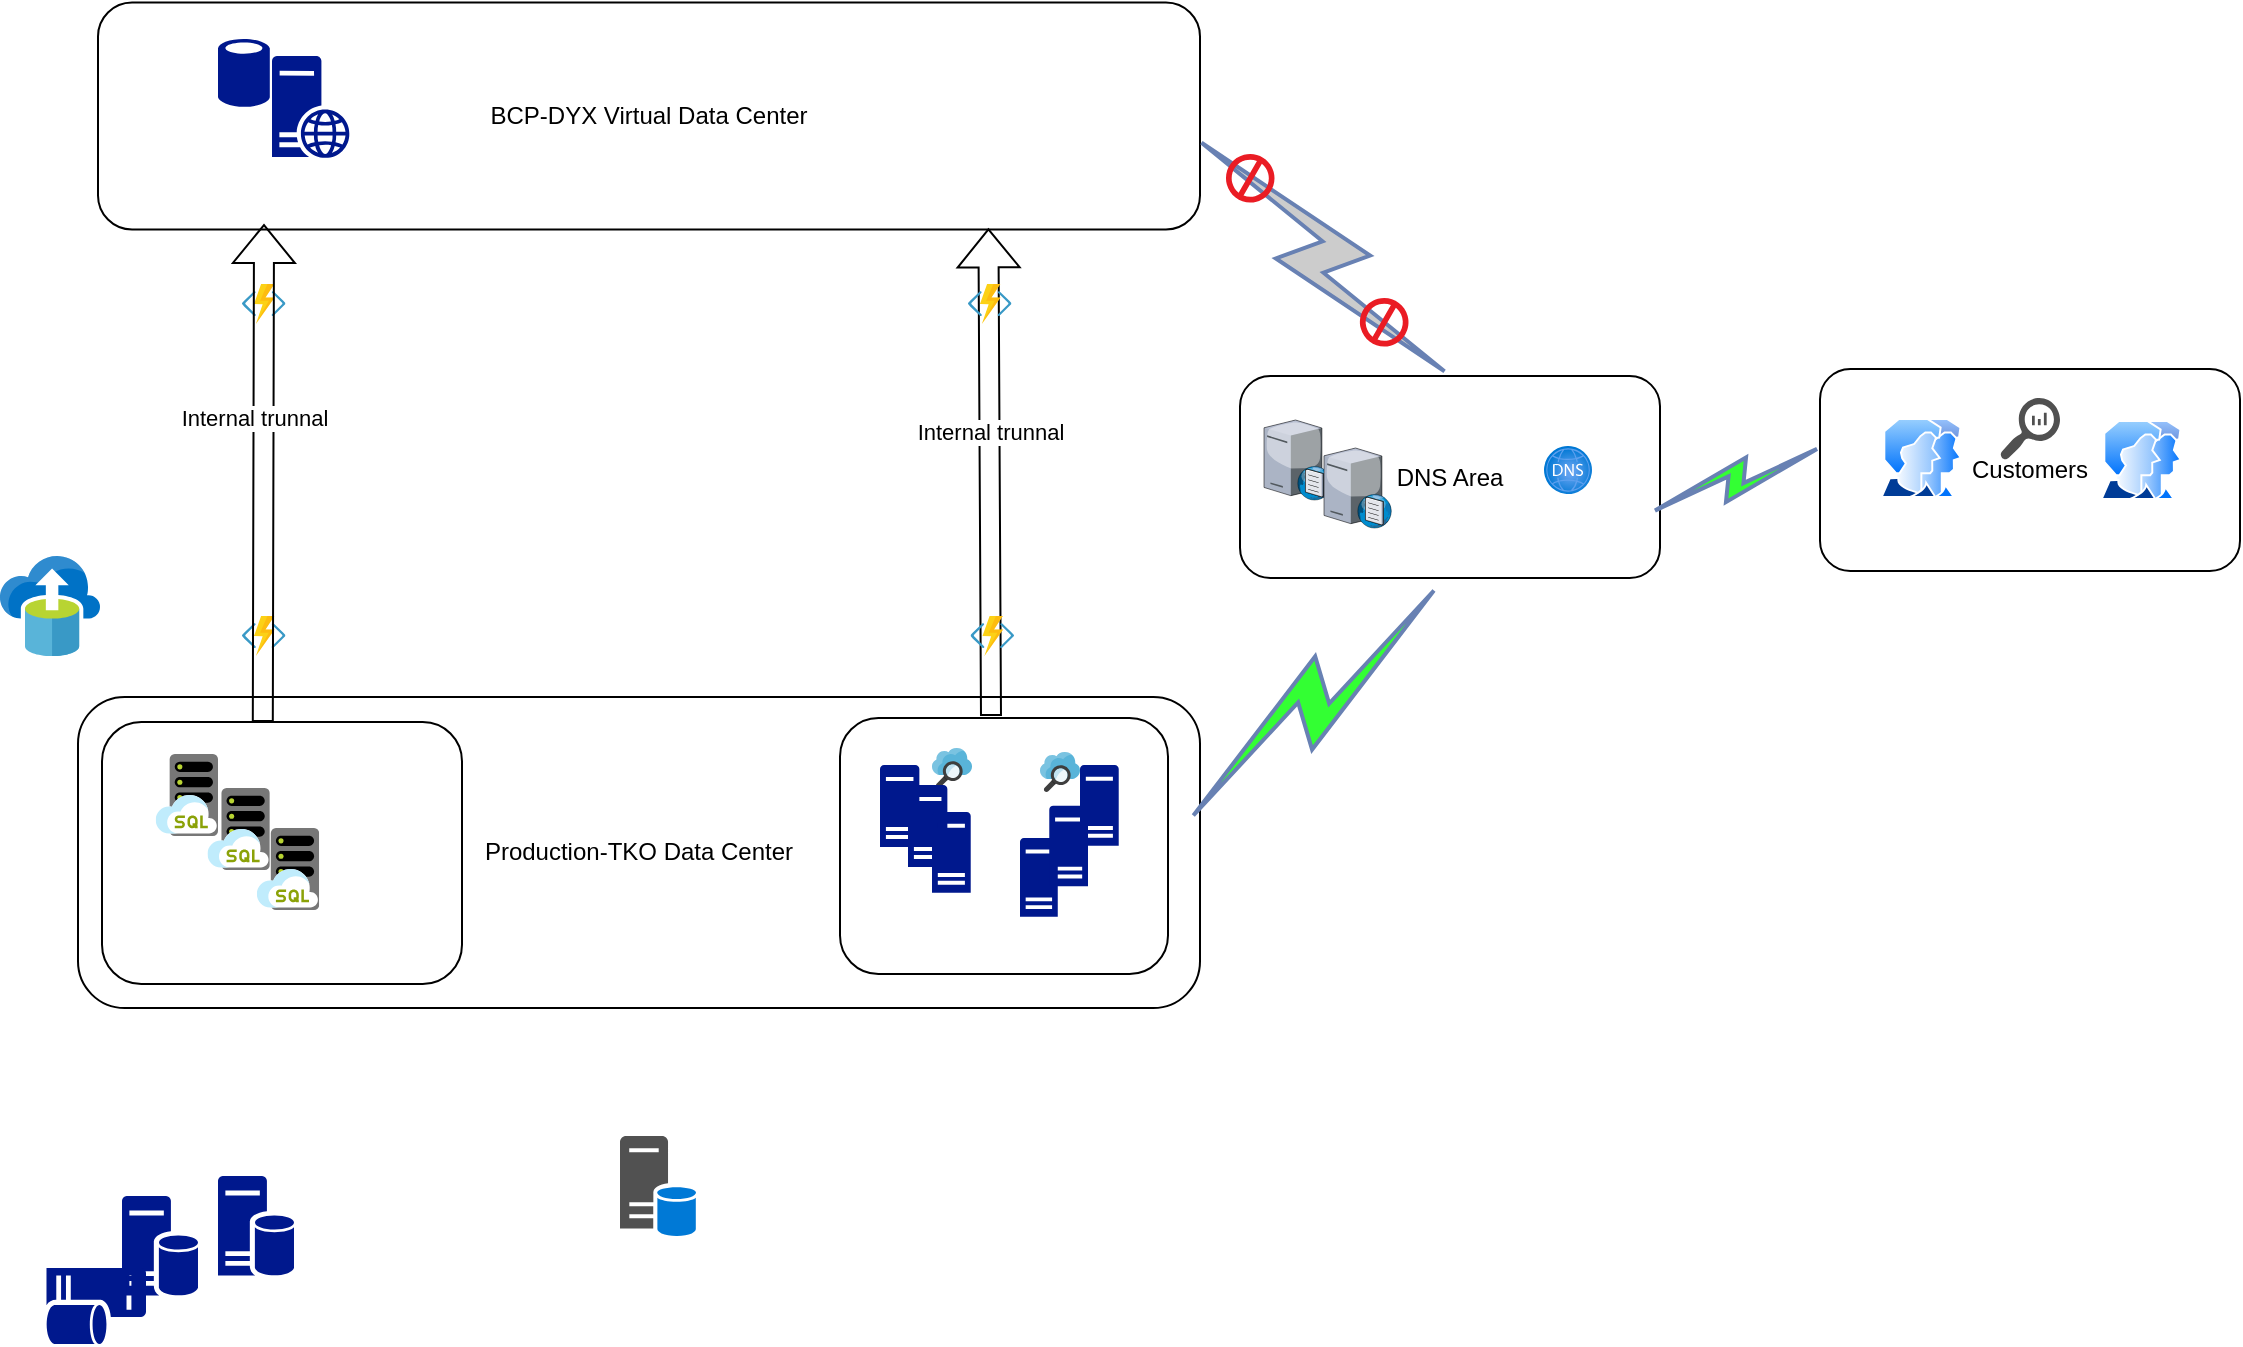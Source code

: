 <mxfile version="20.5.3" type="github">
  <diagram id="buMmeLtLIJXkD8YVZocl" name="第 1 页">
    <mxGraphModel dx="1269" dy="650" grid="1" gridSize="10" guides="1" tooltips="1" connect="1" arrows="1" fold="1" page="1" pageScale="1" pageWidth="827" pageHeight="1169" math="0" shadow="0">
      <root>
        <mxCell id="0" />
        <mxCell id="1" parent="0" />
        <mxCell id="KZbCiKlJ8lRUBFkAWs-l-36" value="Customers" style="rounded=1;whiteSpace=wrap;html=1;" vertex="1" parent="1">
          <mxGeometry x="930" y="415.5" width="210" height="101" as="geometry" />
        </mxCell>
        <mxCell id="KRtDhDDg2JMQuLb8srXX-32" value="BCP-DYX Virtual Data Center" style="rounded=1;whiteSpace=wrap;html=1;" parent="1" vertex="1">
          <mxGeometry x="69" y="232.25" width="551" height="113.5" as="geometry" />
        </mxCell>
        <mxCell id="KRtDhDDg2JMQuLb8srXX-2" value="Production-TKO Data Center" style="rounded=1;whiteSpace=wrap;html=1;" parent="1" vertex="1">
          <mxGeometry x="59" y="579.5" width="561" height="155.5" as="geometry" />
        </mxCell>
        <mxCell id="KRtDhDDg2JMQuLb8srXX-25" value="" style="rounded=1;whiteSpace=wrap;html=1;" parent="1" vertex="1">
          <mxGeometry x="440" y="590" width="164" height="128" as="geometry" />
        </mxCell>
        <mxCell id="KRtDhDDg2JMQuLb8srXX-1" value="" style="rounded=1;whiteSpace=wrap;html=1;" parent="1" vertex="1">
          <mxGeometry x="71" y="592" width="180" height="131" as="geometry" />
        </mxCell>
        <mxCell id="KRtDhDDg2JMQuLb8srXX-4" value="" style="sketch=0;aspect=fixed;pointerEvents=1;shadow=0;dashed=0;html=1;strokeColor=none;labelPosition=center;verticalLabelPosition=bottom;verticalAlign=top;align=center;fillColor=#00188D;shape=mxgraph.mscae.enterprise.web_server" parent="1" vertex="1">
          <mxGeometry x="156" y="259" width="38.76" height="51" as="geometry" />
        </mxCell>
        <mxCell id="KRtDhDDg2JMQuLb8srXX-6" value="" style="sketch=0;aspect=fixed;pointerEvents=1;shadow=0;dashed=0;html=1;strokeColor=none;labelPosition=center;verticalLabelPosition=bottom;verticalAlign=top;align=center;fillColor=#00188D;shape=mxgraph.mscae.enterprise.database_server" parent="1" vertex="1">
          <mxGeometry x="81" y="829" width="38" height="50" as="geometry" />
        </mxCell>
        <mxCell id="KRtDhDDg2JMQuLb8srXX-7" value="" style="sketch=0;aspect=fixed;pointerEvents=1;shadow=0;dashed=0;html=1;strokeColor=none;labelPosition=center;verticalLabelPosition=bottom;verticalAlign=top;align=center;fillColor=#00188D;shape=mxgraph.mscae.enterprise.database_generic" parent="1" vertex="1">
          <mxGeometry x="129" y="250" width="25.9" height="35" as="geometry" />
        </mxCell>
        <mxCell id="KRtDhDDg2JMQuLb8srXX-8" value="" style="sketch=0;aspect=fixed;pointerEvents=1;shadow=0;dashed=0;html=1;strokeColor=none;labelPosition=center;verticalLabelPosition=bottom;verticalAlign=top;align=center;fillColor=#00188D;shape=mxgraph.mscae.enterprise.database_server;direction=south;" parent="1" vertex="1">
          <mxGeometry x="43" y="865" width="50" height="38" as="geometry" />
        </mxCell>
        <mxCell id="KRtDhDDg2JMQuLb8srXX-9" value="" style="sketch=0;aspect=fixed;html=1;points=[];align=center;image;fontSize=12;image=img/lib/mscae/Search.svg;" parent="1" vertex="1">
          <mxGeometry x="486" y="605" width="20" height="20" as="geometry" />
        </mxCell>
        <mxCell id="KRtDhDDg2JMQuLb8srXX-13" value="" style="sketch=0;aspect=fixed;pointerEvents=1;shadow=0;dashed=0;html=1;strokeColor=none;labelPosition=center;verticalLabelPosition=bottom;verticalAlign=top;align=center;fillColor=#00188D;shape=mxgraph.mscae.enterprise.server_generic" parent="1" vertex="1">
          <mxGeometry x="460" y="613.5" width="19.68" height="41" as="geometry" />
        </mxCell>
        <mxCell id="KRtDhDDg2JMQuLb8srXX-14" value="" style="sketch=0;aspect=fixed;pointerEvents=1;shadow=0;dashed=0;html=1;strokeColor=none;labelPosition=center;verticalLabelPosition=bottom;verticalAlign=top;align=center;fillColor=#00188D;shape=mxgraph.mscae.enterprise.database_server" parent="1" vertex="1">
          <mxGeometry x="129" y="819" width="38" height="50" as="geometry" />
        </mxCell>
        <mxCell id="KRtDhDDg2JMQuLb8srXX-15" value="" style="sketch=0;aspect=fixed;html=1;points=[];align=center;image;fontSize=12;image=img/lib/mscae/SQL_Managed_Instances.svg;" parent="1" vertex="1">
          <mxGeometry x="123.74" y="625" width="31.16" height="41" as="geometry" />
        </mxCell>
        <mxCell id="KRtDhDDg2JMQuLb8srXX-21" value="" style="sketch=0;pointerEvents=1;shadow=0;dashed=0;html=1;strokeColor=none;labelPosition=center;verticalLabelPosition=bottom;verticalAlign=top;align=center;fillColor=#515151;shape=mxgraph.mscae.system_center.primary_site" parent="1" vertex="1">
          <mxGeometry x="330" y="799" width="38" height="50" as="geometry" />
        </mxCell>
        <mxCell id="KRtDhDDg2JMQuLb8srXX-23" value="" style="sketch=0;aspect=fixed;html=1;points=[];align=center;image;fontSize=12;image=img/lib/mscae/Azure_Database_Migration_Services.svg;" parent="1" vertex="1">
          <mxGeometry x="20" y="509" width="50" height="50" as="geometry" />
        </mxCell>
        <mxCell id="KRtDhDDg2JMQuLb8srXX-43" value="" style="sketch=0;aspect=fixed;html=1;points=[];align=center;image;fontSize=12;image=img/lib/mscae/Functions.svg;" parent="1" vertex="1">
          <mxGeometry x="141" y="539" width="21.74" height="20" as="geometry" />
        </mxCell>
        <mxCell id="KRtDhDDg2JMQuLb8srXX-22" value="" style="sketch=0;aspect=fixed;html=1;points=[];align=center;image;fontSize=12;image=img/lib/mscae/Functions.svg;" parent="1" vertex="1">
          <mxGeometry x="141" y="373" width="21.74" height="20" as="geometry" />
        </mxCell>
        <mxCell id="KZbCiKlJ8lRUBFkAWs-l-5" value="" style="shape=flexArrow;endArrow=classic;html=1;rounded=0;exitX=0.62;exitY=0.125;exitDx=0;exitDy=0;exitPerimeter=0;" edge="1" parent="1">
          <mxGeometry width="50" height="50" relative="1" as="geometry">
            <mxPoint x="151.4" y="592" as="sourcePoint" />
            <mxPoint x="152" y="343" as="targetPoint" />
          </mxGeometry>
        </mxCell>
        <mxCell id="KZbCiKlJ8lRUBFkAWs-l-14" value="Internal trunnal" style="edgeLabel;html=1;align=center;verticalAlign=middle;resizable=0;points=[];" vertex="1" connectable="0" parent="KZbCiKlJ8lRUBFkAWs-l-5">
          <mxGeometry x="0.224" y="5" relative="1" as="geometry">
            <mxPoint as="offset" />
          </mxGeometry>
        </mxCell>
        <mxCell id="KZbCiKlJ8lRUBFkAWs-l-7" value="" style="aspect=fixed;perimeter=ellipsePerimeter;html=1;align=center;shadow=0;dashed=0;spacingTop=3;image;image=img/lib/active_directory/user_accounts.svg;" vertex="1" parent="1">
          <mxGeometry x="960" y="440" width="41.24" height="40" as="geometry" />
        </mxCell>
        <mxCell id="KZbCiKlJ8lRUBFkAWs-l-8" value="" style="shape=flexArrow;endArrow=classic;html=1;rounded=0;exitX=0.62;exitY=0.125;exitDx=0;exitDy=0;exitPerimeter=0;entryX=0.808;entryY=0.995;entryDx=0;entryDy=0;entryPerimeter=0;" edge="1" parent="1" target="KRtDhDDg2JMQuLb8srXX-32">
          <mxGeometry width="50" height="50" relative="1" as="geometry">
            <mxPoint x="515.5" y="589" as="sourcePoint" />
            <mxPoint x="515" y="356" as="targetPoint" />
          </mxGeometry>
        </mxCell>
        <mxCell id="KZbCiKlJ8lRUBFkAWs-l-13" value="Internal trunnal" style="edgeLabel;html=1;align=center;verticalAlign=middle;resizable=0;points=[];" vertex="1" connectable="0" parent="KZbCiKlJ8lRUBFkAWs-l-8">
          <mxGeometry x="0.169" relative="1" as="geometry">
            <mxPoint as="offset" />
          </mxGeometry>
        </mxCell>
        <mxCell id="KZbCiKlJ8lRUBFkAWs-l-10" value="" style="sketch=0;aspect=fixed;html=1;points=[];align=center;image;fontSize=12;image=img/lib/mscae/Functions.svg;" vertex="1" parent="1">
          <mxGeometry x="504" y="373" width="21.74" height="20" as="geometry" />
        </mxCell>
        <mxCell id="KZbCiKlJ8lRUBFkAWs-l-11" value="" style="sketch=0;aspect=fixed;html=1;points=[];align=center;image;fontSize=12;image=img/lib/mscae/Functions.svg;" vertex="1" parent="1">
          <mxGeometry x="505.26" y="539" width="21.74" height="20" as="geometry" />
        </mxCell>
        <mxCell id="KZbCiKlJ8lRUBFkAWs-l-20" value="DNS Area" style="rounded=1;whiteSpace=wrap;html=1;" vertex="1" parent="1">
          <mxGeometry x="640" y="419" width="210" height="101" as="geometry" />
        </mxCell>
        <mxCell id="KZbCiKlJ8lRUBFkAWs-l-22" value="" style="verticalLabelPosition=bottom;sketch=0;aspect=fixed;html=1;verticalAlign=top;strokeColor=none;align=center;outlineConnect=0;shape=mxgraph.citrix.dns_server;" vertex="1" parent="1">
          <mxGeometry x="652" y="440" width="33.91" height="41" as="geometry" />
        </mxCell>
        <mxCell id="KZbCiKlJ8lRUBFkAWs-l-23" value="" style="aspect=fixed;html=1;points=[];align=center;image;fontSize=12;image=img/lib/azure2/networking/DNS_Zones.svg;" vertex="1" parent="1">
          <mxGeometry x="792" y="454" width="24" height="24" as="geometry" />
        </mxCell>
        <mxCell id="KZbCiKlJ8lRUBFkAWs-l-25" value="" style="sketch=0;aspect=fixed;html=1;points=[];align=center;image;fontSize=12;image=img/lib/mscae/SQL_Managed_Instances.svg;" vertex="1" parent="1">
          <mxGeometry x="97.84" y="608" width="31.16" height="41" as="geometry" />
        </mxCell>
        <mxCell id="KZbCiKlJ8lRUBFkAWs-l-26" value="" style="sketch=0;aspect=fixed;html=1;points=[];align=center;image;fontSize=12;image=img/lib/mscae/SQL_Managed_Instances.svg;" vertex="1" parent="1">
          <mxGeometry x="148.42" y="645" width="31.16" height="41" as="geometry" />
        </mxCell>
        <mxCell id="KZbCiKlJ8lRUBFkAWs-l-27" value="" style="sketch=0;aspect=fixed;pointerEvents=1;shadow=0;dashed=0;html=1;strokeColor=none;labelPosition=center;verticalLabelPosition=bottom;verticalAlign=top;align=center;fillColor=#00188D;shape=mxgraph.mscae.enterprise.server_generic" vertex="1" parent="1">
          <mxGeometry x="474" y="623.5" width="19.68" height="41" as="geometry" />
        </mxCell>
        <mxCell id="KZbCiKlJ8lRUBFkAWs-l-28" value="" style="sketch=0;aspect=fixed;pointerEvents=1;shadow=0;dashed=0;html=1;strokeColor=none;labelPosition=center;verticalLabelPosition=bottom;verticalAlign=top;align=center;fillColor=#00188D;shape=mxgraph.mscae.enterprise.server_generic" vertex="1" parent="1">
          <mxGeometry x="486" y="637" width="19.36" height="40.33" as="geometry" />
        </mxCell>
        <mxCell id="KZbCiKlJ8lRUBFkAWs-l-29" value="" style="sketch=0;aspect=fixed;pointerEvents=1;shadow=0;dashed=0;html=1;strokeColor=none;labelPosition=center;verticalLabelPosition=bottom;verticalAlign=top;align=center;fillColor=#00188D;shape=mxgraph.mscae.enterprise.server_generic" vertex="1" parent="1">
          <mxGeometry x="530" y="650" width="18.88" height="39.33" as="geometry" />
        </mxCell>
        <mxCell id="KZbCiKlJ8lRUBFkAWs-l-30" value="" style="sketch=0;aspect=fixed;pointerEvents=1;shadow=0;dashed=0;html=1;strokeColor=none;labelPosition=center;verticalLabelPosition=bottom;verticalAlign=top;align=center;fillColor=#00188D;shape=mxgraph.mscae.enterprise.server_generic" vertex="1" parent="1">
          <mxGeometry x="544.64" y="633.83" width="19.36" height="40.33" as="geometry" />
        </mxCell>
        <mxCell id="KZbCiKlJ8lRUBFkAWs-l-31" value="" style="sketch=0;aspect=fixed;pointerEvents=1;shadow=0;dashed=0;html=1;strokeColor=none;labelPosition=center;verticalLabelPosition=bottom;verticalAlign=top;align=center;fillColor=#00188D;shape=mxgraph.mscae.enterprise.server_generic" vertex="1" parent="1">
          <mxGeometry x="560" y="613.5" width="19.36" height="40.33" as="geometry" />
        </mxCell>
        <mxCell id="KZbCiKlJ8lRUBFkAWs-l-32" value="" style="sketch=0;aspect=fixed;html=1;points=[];align=center;image;fontSize=12;image=img/lib/mscae/Search.svg;" vertex="1" parent="1">
          <mxGeometry x="540" y="607" width="20" height="20" as="geometry" />
        </mxCell>
        <mxCell id="KZbCiKlJ8lRUBFkAWs-l-35" value="" style="verticalLabelPosition=bottom;sketch=0;aspect=fixed;html=1;verticalAlign=top;strokeColor=none;align=center;outlineConnect=0;shape=mxgraph.citrix.dns_server;" vertex="1" parent="1">
          <mxGeometry x="682" y="454" width="33.91" height="41" as="geometry" />
        </mxCell>
        <mxCell id="KZbCiKlJ8lRUBFkAWs-l-37" value="" style="aspect=fixed;perimeter=ellipsePerimeter;html=1;align=center;shadow=0;dashed=0;spacingTop=3;image;image=img/lib/active_directory/user_accounts.svg;" vertex="1" parent="1">
          <mxGeometry x="1070" y="441" width="41.24" height="40" as="geometry" />
        </mxCell>
        <mxCell id="KZbCiKlJ8lRUBFkAWs-l-42" value="" style="html=1;outlineConnect=0;fillColor=#CCCCCC;strokeColor=#6881B3;gradientColor=none;gradientDirection=north;strokeWidth=2;shape=mxgraph.networks.comm_link_edge;html=1;rounded=0;entryX=0.5;entryY=0;entryDx=0;entryDy=0;" edge="1" parent="1">
          <mxGeometry width="100" height="100" relative="1" as="geometry">
            <mxPoint x="614" y="296" as="sourcePoint" />
            <mxPoint x="749" y="423" as="targetPoint" />
            <Array as="points">
              <mxPoint x="744" y="306" />
            </Array>
          </mxGeometry>
        </mxCell>
        <mxCell id="KZbCiKlJ8lRUBFkAWs-l-43" value="" style="html=1;outlineConnect=0;fillColor=#33FF33;strokeColor=#6881B3;gradientColor=none;gradientDirection=north;strokeWidth=2;shape=mxgraph.networks.comm_link_edge;html=1;rounded=0;" edge="1" parent="1" target="KZbCiKlJ8lRUBFkAWs-l-20">
          <mxGeometry width="100" height="100" relative="1" as="geometry">
            <mxPoint x="610" y="645" as="sourcePoint" />
            <mxPoint x="745" y="772" as="targetPoint" />
            <Array as="points">
              <mxPoint x="740" y="655" />
            </Array>
          </mxGeometry>
        </mxCell>
        <mxCell id="KRtDhDDg2JMQuLb8srXX-19" value="" style="sketch=0;aspect=fixed;pointerEvents=1;shadow=0;dashed=0;html=1;strokeColor=none;labelPosition=center;verticalLabelPosition=bottom;verticalAlign=top;align=center;shape=mxgraph.mscae.enterprise.not_allowed;fillColor=#EA1C24;rotation=75;" parent="1" vertex="1">
          <mxGeometry x="633" y="308" width="24.25" height="24.25" as="geometry" />
        </mxCell>
        <mxCell id="KZbCiKlJ8lRUBFkAWs-l-44" value="" style="sketch=0;aspect=fixed;pointerEvents=1;shadow=0;dashed=0;html=1;strokeColor=none;labelPosition=center;verticalLabelPosition=bottom;verticalAlign=top;align=center;shape=mxgraph.mscae.enterprise.not_allowed;fillColor=#EA1C24;rotation=75;" vertex="1" parent="1">
          <mxGeometry x="700" y="380" width="24.25" height="24.25" as="geometry" />
        </mxCell>
        <mxCell id="KZbCiKlJ8lRUBFkAWs-l-45" value="" style="html=1;outlineConnect=0;fillColor=#33FF33;strokeColor=#6881B3;gradientColor=none;gradientDirection=north;strokeWidth=2;shape=mxgraph.networks.comm_link_edge;html=1;rounded=0;entryX=0;entryY=0.25;entryDx=0;entryDy=0;" edge="1" parent="1">
          <mxGeometry width="100" height="100" relative="1" as="geometry">
            <mxPoint x="843" y="488" as="sourcePoint" />
            <mxPoint x="933" y="453.75" as="targetPoint" />
            <Array as="points">
              <mxPoint x="1000" y="500" />
            </Array>
          </mxGeometry>
        </mxCell>
        <mxCell id="KRtDhDDg2JMQuLb8srXX-20" value="" style="sketch=0;pointerEvents=1;shadow=0;dashed=0;html=1;strokeColor=none;labelPosition=center;verticalLabelPosition=bottom;verticalAlign=top;align=center;fillColor=#505050;shape=mxgraph.mscae.oms.log_search" parent="1" vertex="1">
          <mxGeometry x="1020" y="430" width="30" height="31" as="geometry" />
        </mxCell>
      </root>
    </mxGraphModel>
  </diagram>
</mxfile>
